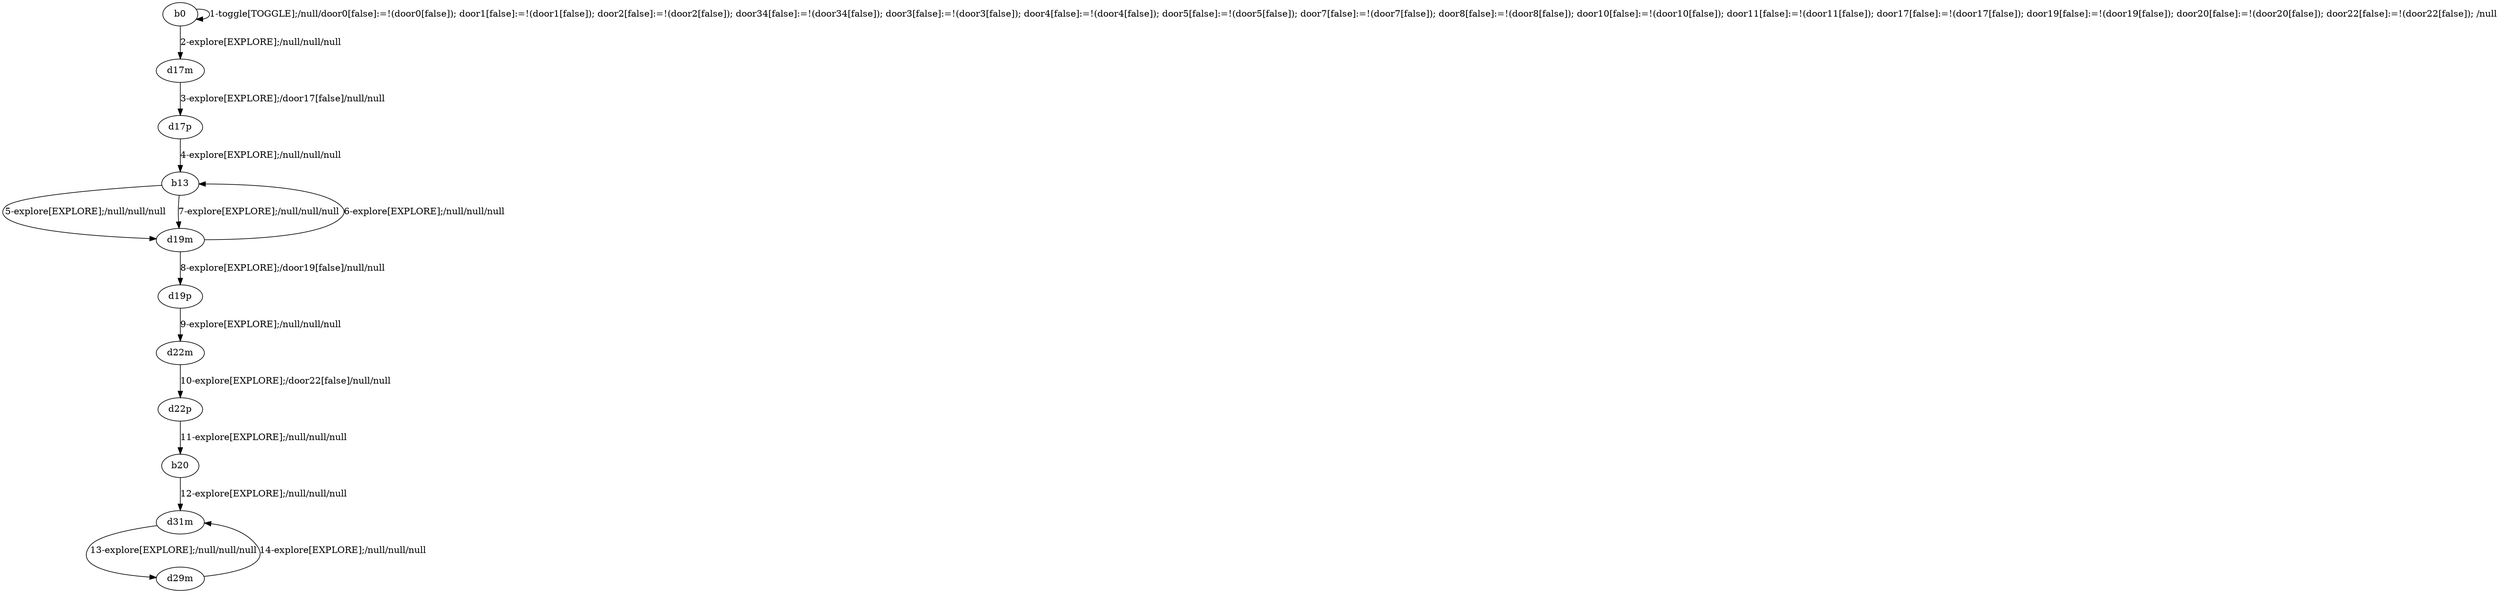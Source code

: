 # Total number of goals covered by this test: 1
# d29m --> d31m

digraph g {
"b0" -> "b0" [label = "1-toggle[TOGGLE];/null/door0[false]:=!(door0[false]); door1[false]:=!(door1[false]); door2[false]:=!(door2[false]); door34[false]:=!(door34[false]); door3[false]:=!(door3[false]); door4[false]:=!(door4[false]); door5[false]:=!(door5[false]); door7[false]:=!(door7[false]); door8[false]:=!(door8[false]); door10[false]:=!(door10[false]); door11[false]:=!(door11[false]); door17[false]:=!(door17[false]); door19[false]:=!(door19[false]); door20[false]:=!(door20[false]); door22[false]:=!(door22[false]); /null"];
"b0" -> "d17m" [label = "2-explore[EXPLORE];/null/null/null"];
"d17m" -> "d17p" [label = "3-explore[EXPLORE];/door17[false]/null/null"];
"d17p" -> "b13" [label = "4-explore[EXPLORE];/null/null/null"];
"b13" -> "d19m" [label = "5-explore[EXPLORE];/null/null/null"];
"d19m" -> "b13" [label = "6-explore[EXPLORE];/null/null/null"];
"b13" -> "d19m" [label = "7-explore[EXPLORE];/null/null/null"];
"d19m" -> "d19p" [label = "8-explore[EXPLORE];/door19[false]/null/null"];
"d19p" -> "d22m" [label = "9-explore[EXPLORE];/null/null/null"];
"d22m" -> "d22p" [label = "10-explore[EXPLORE];/door22[false]/null/null"];
"d22p" -> "b20" [label = "11-explore[EXPLORE];/null/null/null"];
"b20" -> "d31m" [label = "12-explore[EXPLORE];/null/null/null"];
"d31m" -> "d29m" [label = "13-explore[EXPLORE];/null/null/null"];
"d29m" -> "d31m" [label = "14-explore[EXPLORE];/null/null/null"];
}